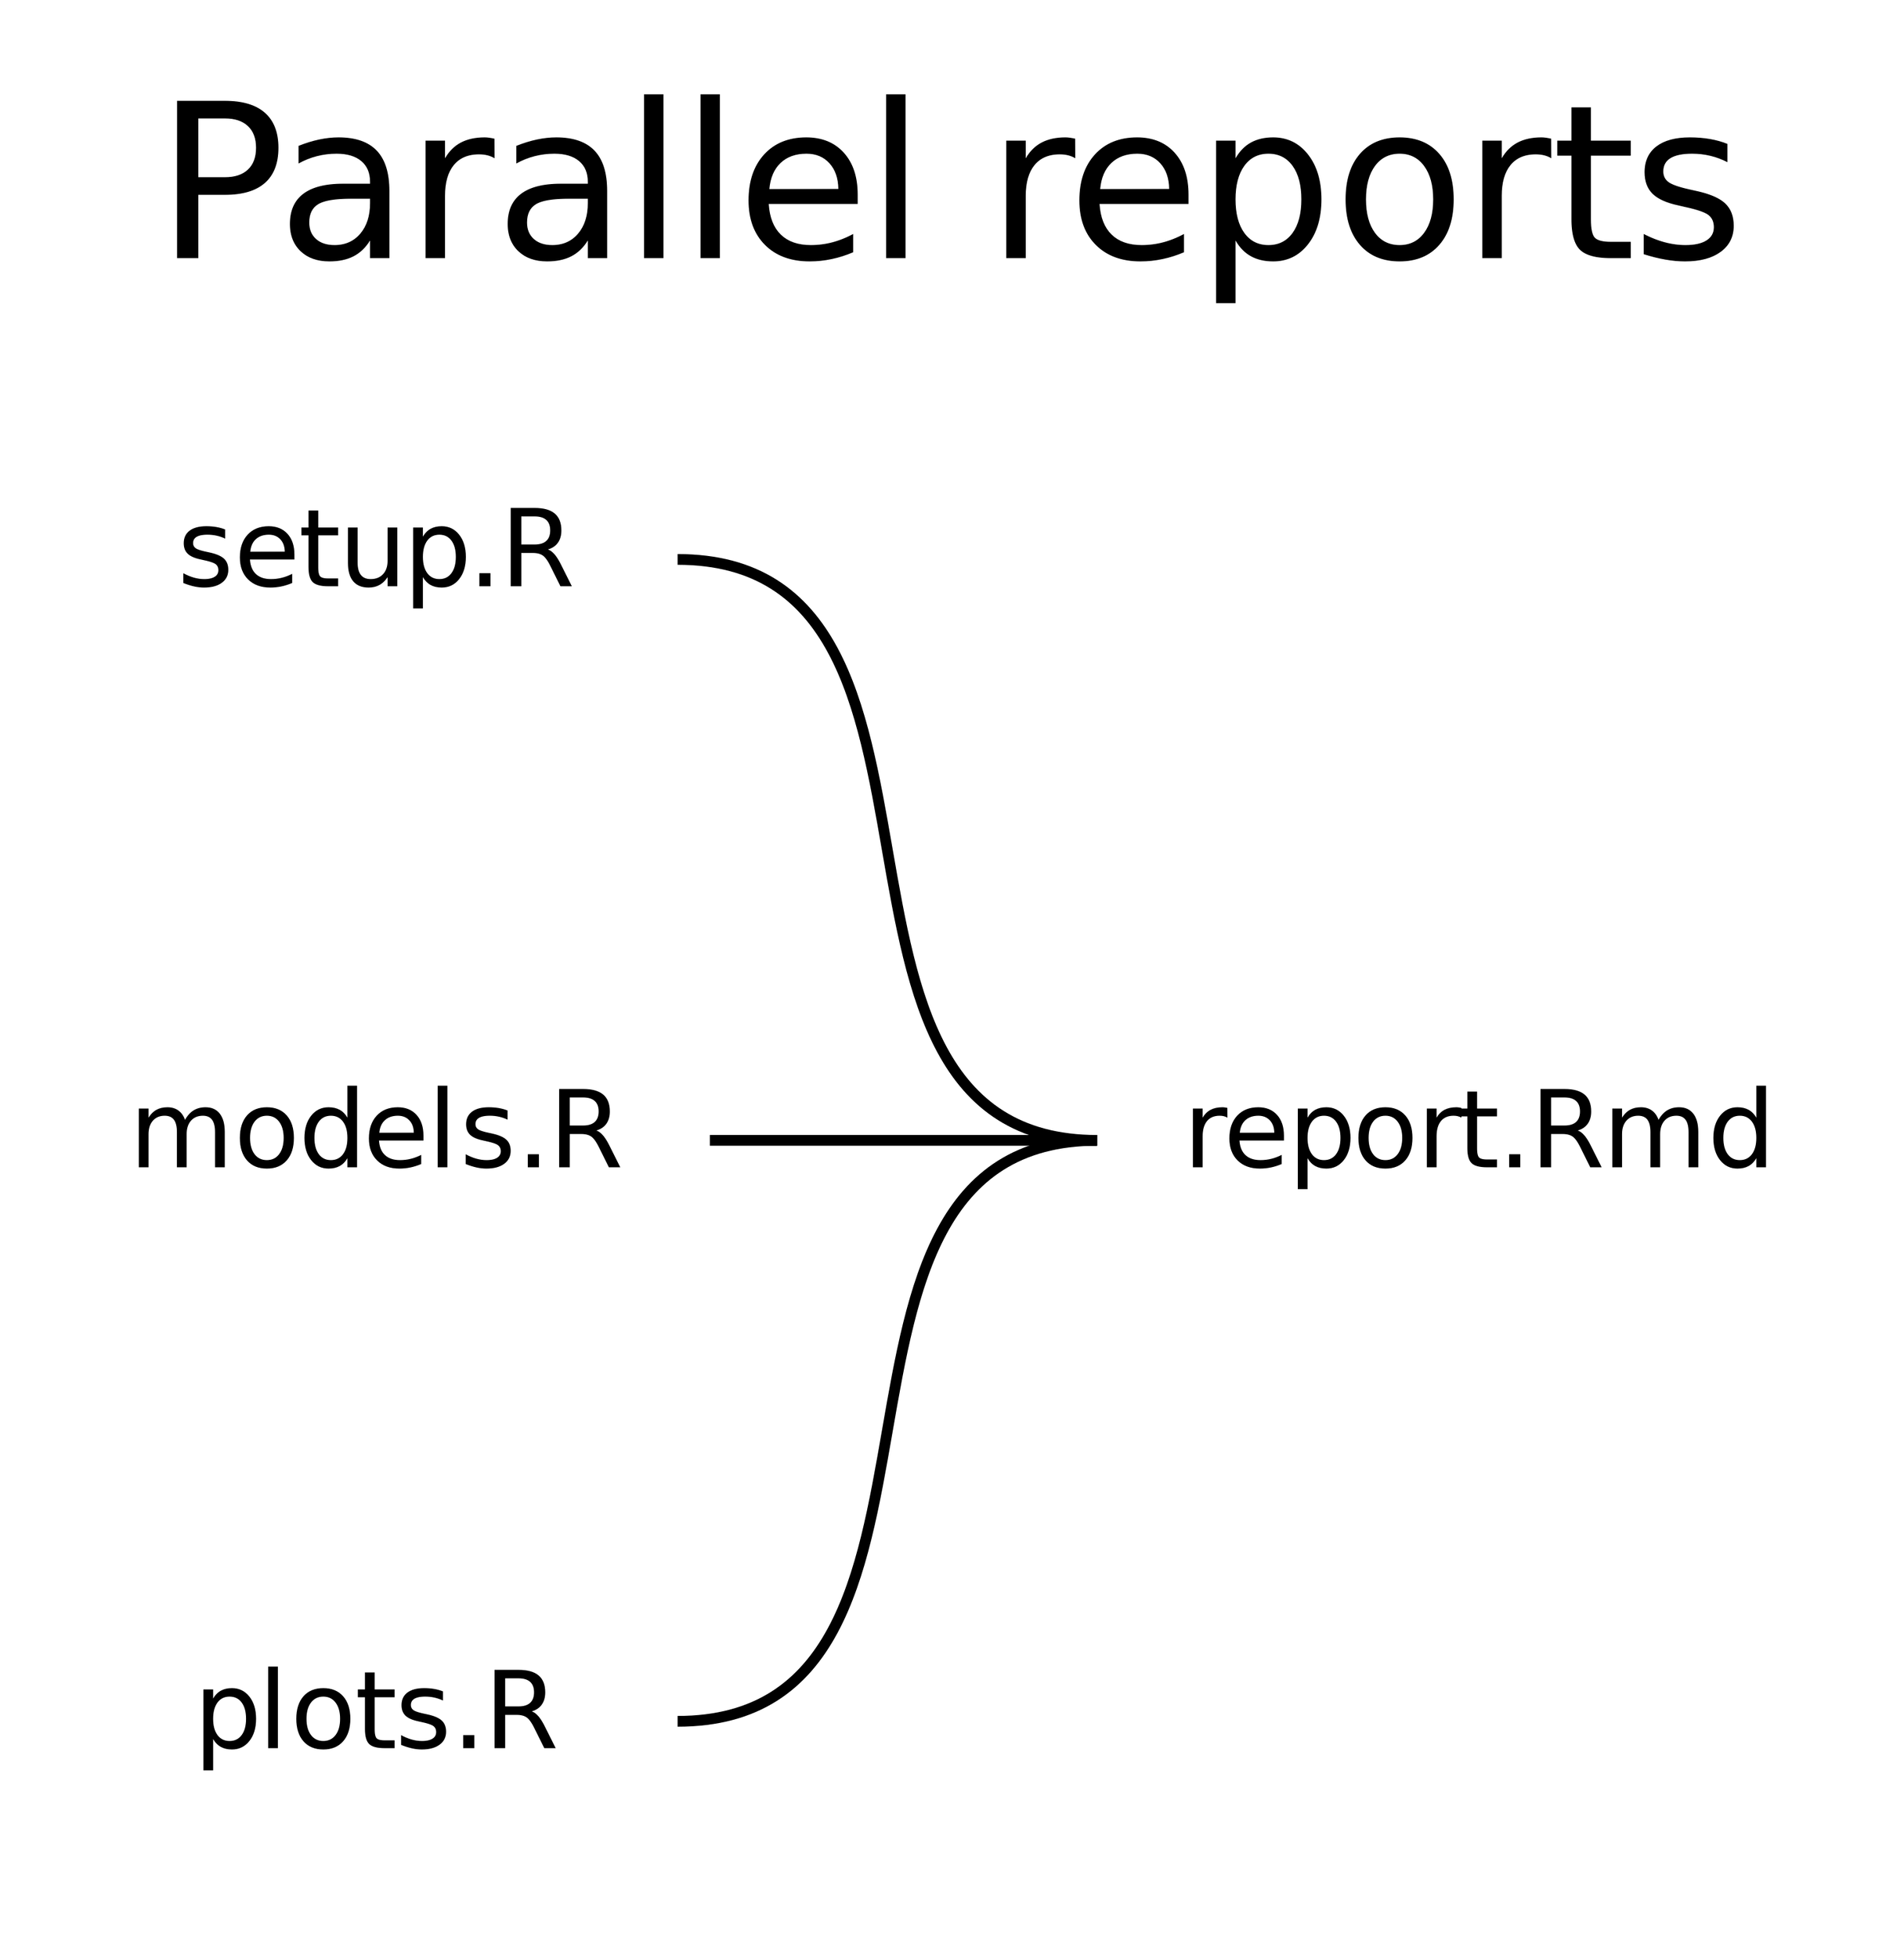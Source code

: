 digraph {
  fontname = helvetica;
  fontsize = 20;
  rankdir = LR;
  size = "20!";

  node[fontname = helvetica];
  node[fontsize = 10; size = 20; shape = "none"];

  label = "Parallel reports";
  labelloc = top;

  {setup, models, plots} -> report[arrowhead = "none"; tailport = "e"; headport = "w"];

  setup[label = "setup.R"];
  models[label = "models.R"];
  plots[label = "plots.R"];

  report[label = "report.Rmd"];
}